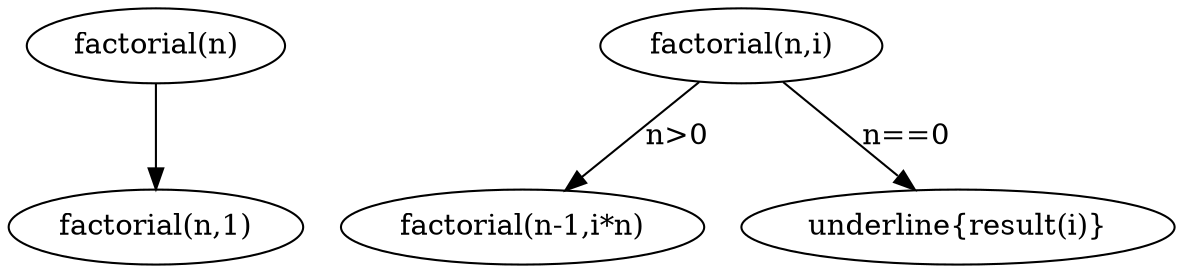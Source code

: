 digraph LTSFactorial {
    factorial_n [label="factorial(n)"];
    factorial_n_1 [label="factorial(n,1)"];
    factorial_n_i [label="factorial(n,i)"];
    factorial_n_1_i_n [label="factorial(n-1,i*n)"];
    result_i [label="\underline{result(i)}"]
    factorial_n -> factorial_n_1;
    factorial_n_i -> factorial_n_1_i_n [label="n>0"];
    factorial_n_i -> result_i [label="n==0"];
}